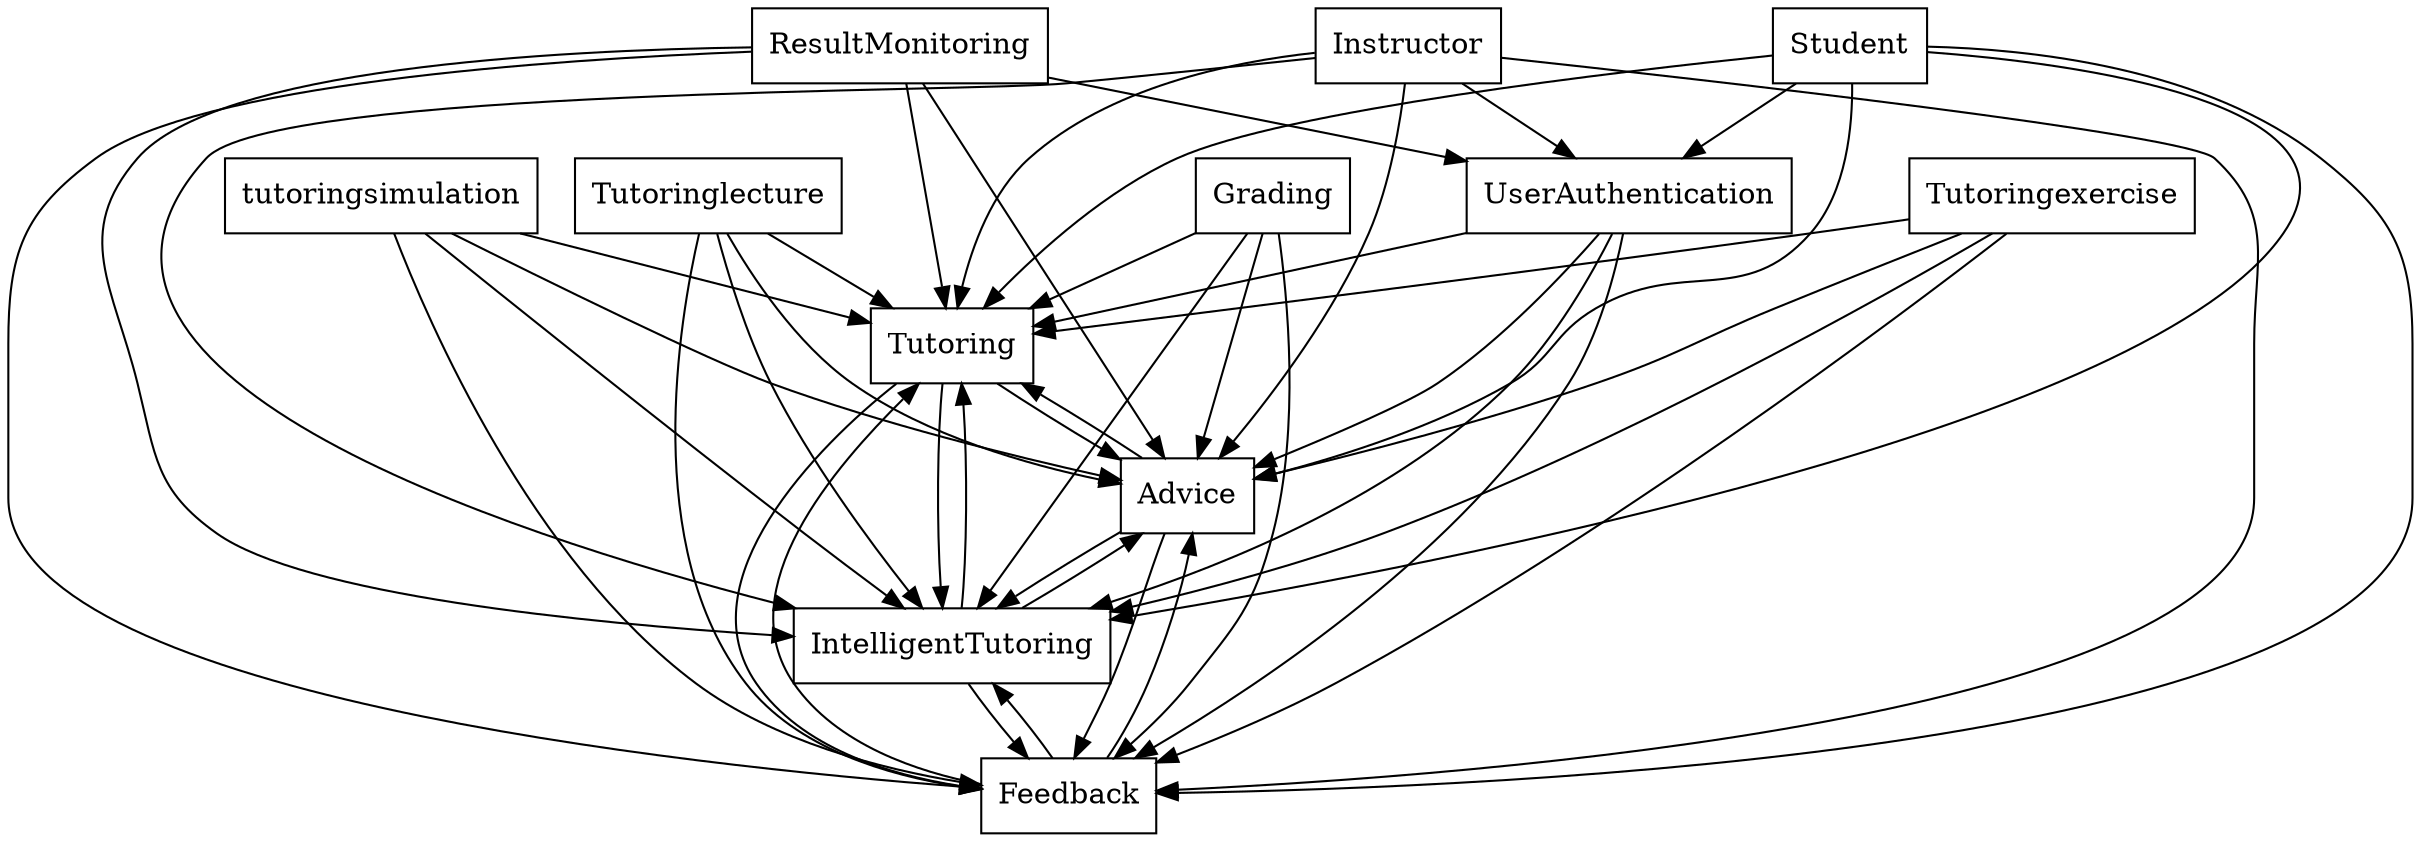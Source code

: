 digraph{
graph [rankdir=TB];
node [shape=box];
edge [arrowhead=normal];
0[label="Tutoringexercise",]
1[label="Student",]
2[label="Grading",]
3[label="Tutoring",]
4[label="tutoringsimulation",]
5[label="Advice",]
6[label="Feedback",]
7[label="ResultMonitoring",]
8[label="Tutoringlecture",]
9[label="Instructor",]
10[label="UserAuthentication",]
11[label="IntelligentTutoring",]
0->3[label="",]
0->5[label="",]
0->6[label="",]
0->11[label="",]
1->3[label="",]
1->5[label="",]
1->6[label="",]
1->10[label="",]
1->11[label="",]
2->3[label="",]
2->5[label="",]
2->6[label="",]
2->11[label="",]
3->5[label="",]
3->6[label="",]
3->11[label="",]
4->3[label="",]
4->5[label="",]
4->6[label="",]
4->11[label="",]
5->3[label="",]
5->6[label="",]
5->11[label="",]
6->3[label="",]
6->5[label="",]
6->11[label="",]
7->3[label="",]
7->5[label="",]
7->6[label="",]
7->10[label="",]
7->11[label="",]
8->3[label="",]
8->5[label="",]
8->6[label="",]
8->11[label="",]
9->3[label="",]
9->5[label="",]
9->6[label="",]
9->10[label="",]
9->11[label="",]
10->3[label="",]
10->5[label="",]
10->6[label="",]
10->11[label="",]
11->3[label="",]
11->5[label="",]
11->6[label="",]
}
